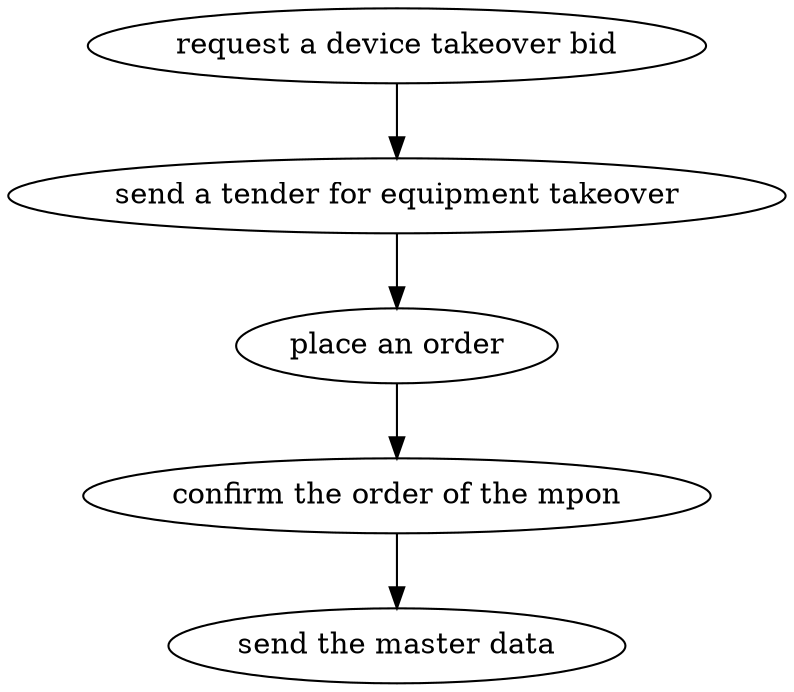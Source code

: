 strict digraph "doc-10.5" {
	graph [name="doc-10.5"];
	"request a device takeover bid"	[attrs="{'type': 'Activity', 'label': 'request a device takeover bid'}"];
	"send a tender for equipment takeover"	[attrs="{'type': 'Activity', 'label': 'send a tender for equipment takeover'}"];
	"request a device takeover bid" -> "send a tender for equipment takeover"	[attrs="{'type': 'flow', 'label': 'flow'}"];
	"place an order"	[attrs="{'type': 'Activity', 'label': 'place an order'}"];
	"send a tender for equipment takeover" -> "place an order"	[attrs="{'type': 'flow', 'label': 'flow'}"];
	"confirm the order of the mpon"	[attrs="{'type': 'Activity', 'label': 'confirm the order of the mpon'}"];
	"place an order" -> "confirm the order of the mpon"	[attrs="{'type': 'flow', 'label': 'flow'}"];
	"send the master data"	[attrs="{'type': 'Activity', 'label': 'send the master data'}"];
	"confirm the order of the mpon" -> "send the master data"	[attrs="{'type': 'flow', 'label': 'flow'}"];
}
